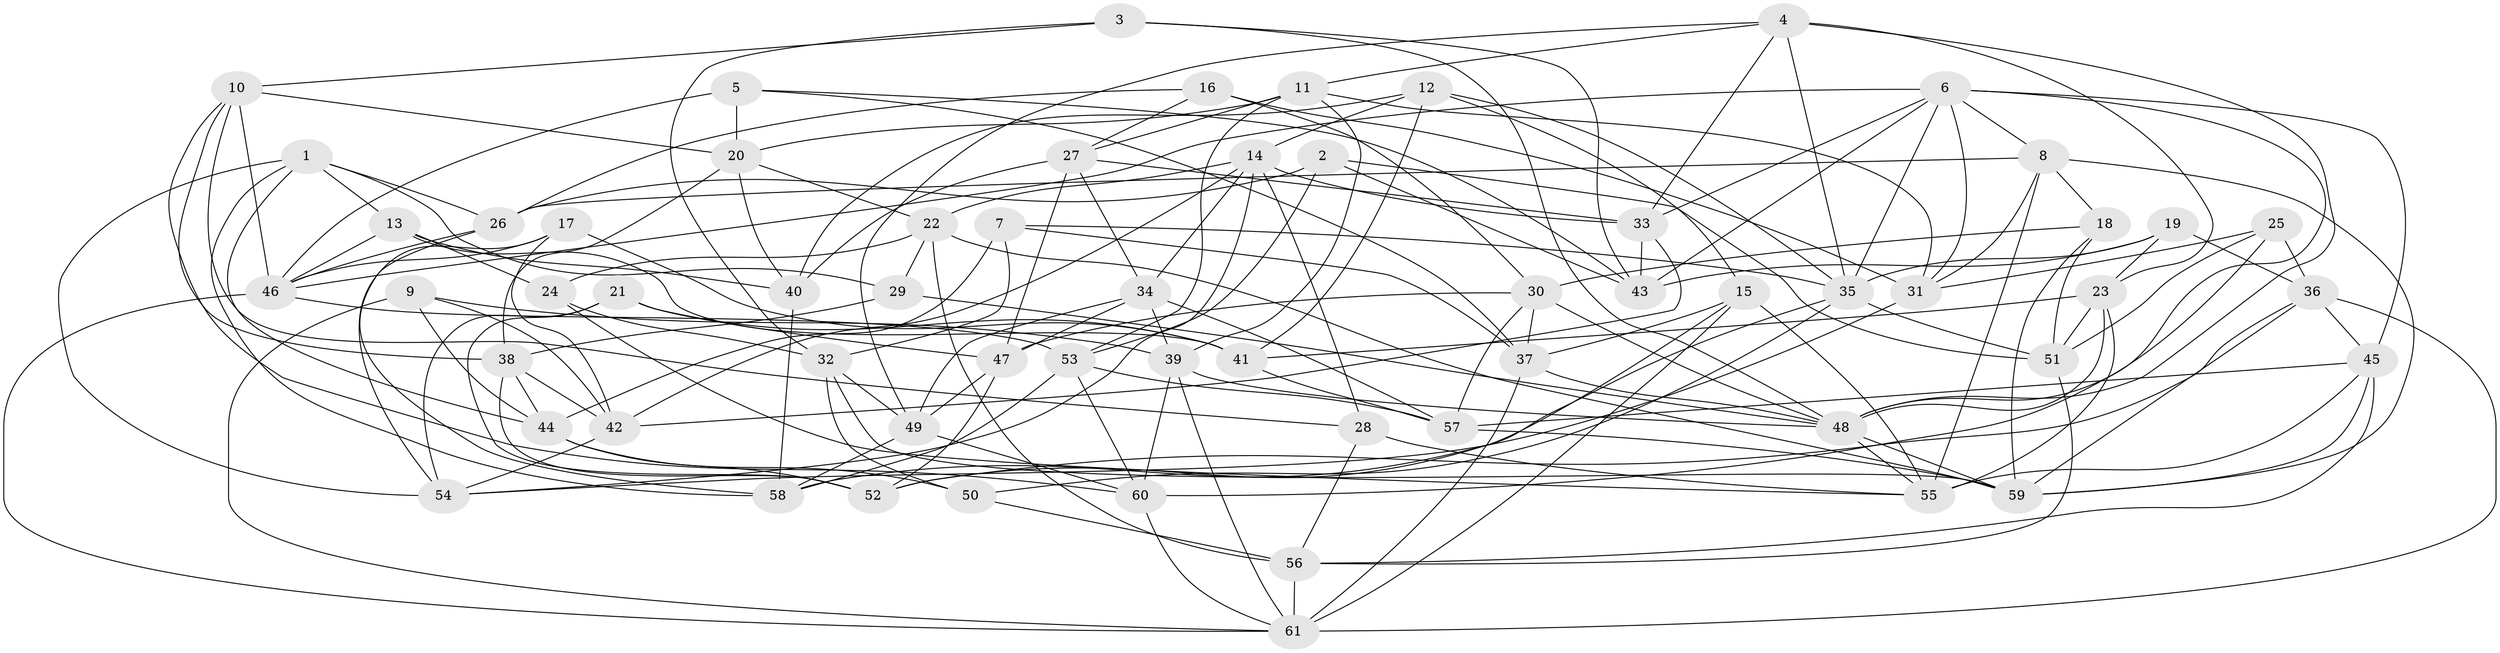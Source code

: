 // original degree distribution, {4: 1.0}
// Generated by graph-tools (version 1.1) at 2025/50/03/09/25 03:50:56]
// undirected, 61 vertices, 174 edges
graph export_dot {
graph [start="1"]
  node [color=gray90,style=filled];
  1;
  2;
  3;
  4;
  5;
  6;
  7;
  8;
  9;
  10;
  11;
  12;
  13;
  14;
  15;
  16;
  17;
  18;
  19;
  20;
  21;
  22;
  23;
  24;
  25;
  26;
  27;
  28;
  29;
  30;
  31;
  32;
  33;
  34;
  35;
  36;
  37;
  38;
  39;
  40;
  41;
  42;
  43;
  44;
  45;
  46;
  47;
  48;
  49;
  50;
  51;
  52;
  53;
  54;
  55;
  56;
  57;
  58;
  59;
  60;
  61;
  1 -- 13 [weight=1.0];
  1 -- 26 [weight=1.0];
  1 -- 29 [weight=1.0];
  1 -- 44 [weight=1.0];
  1 -- 54 [weight=1.0];
  1 -- 58 [weight=1.0];
  2 -- 26 [weight=1.0];
  2 -- 43 [weight=1.0];
  2 -- 51 [weight=1.0];
  2 -- 53 [weight=1.0];
  3 -- 10 [weight=1.0];
  3 -- 32 [weight=1.0];
  3 -- 43 [weight=1.0];
  3 -- 48 [weight=1.0];
  4 -- 11 [weight=1.0];
  4 -- 23 [weight=1.0];
  4 -- 33 [weight=1.0];
  4 -- 35 [weight=1.0];
  4 -- 48 [weight=1.0];
  4 -- 49 [weight=1.0];
  5 -- 20 [weight=1.0];
  5 -- 37 [weight=1.0];
  5 -- 43 [weight=1.0];
  5 -- 46 [weight=1.0];
  6 -- 8 [weight=1.0];
  6 -- 31 [weight=1.0];
  6 -- 33 [weight=1.0];
  6 -- 35 [weight=1.0];
  6 -- 43 [weight=1.0];
  6 -- 45 [weight=1.0];
  6 -- 46 [weight=1.0];
  6 -- 48 [weight=1.0];
  7 -- 32 [weight=1.0];
  7 -- 35 [weight=1.0];
  7 -- 37 [weight=1.0];
  7 -- 44 [weight=1.0];
  8 -- 18 [weight=1.0];
  8 -- 26 [weight=1.0];
  8 -- 31 [weight=1.0];
  8 -- 55 [weight=1.0];
  8 -- 59 [weight=1.0];
  9 -- 39 [weight=1.0];
  9 -- 42 [weight=1.0];
  9 -- 44 [weight=1.0];
  9 -- 61 [weight=1.0];
  10 -- 20 [weight=1.0];
  10 -- 28 [weight=1.0];
  10 -- 38 [weight=1.0];
  10 -- 46 [weight=1.0];
  10 -- 60 [weight=1.0];
  11 -- 20 [weight=1.0];
  11 -- 27 [weight=1.0];
  11 -- 31 [weight=1.0];
  11 -- 39 [weight=1.0];
  11 -- 53 [weight=1.0];
  12 -- 14 [weight=2.0];
  12 -- 15 [weight=1.0];
  12 -- 35 [weight=1.0];
  12 -- 40 [weight=1.0];
  12 -- 41 [weight=1.0];
  13 -- 24 [weight=1.0];
  13 -- 40 [weight=2.0];
  13 -- 41 [weight=1.0];
  13 -- 46 [weight=1.0];
  14 -- 22 [weight=1.0];
  14 -- 28 [weight=1.0];
  14 -- 33 [weight=1.0];
  14 -- 34 [weight=1.0];
  14 -- 42 [weight=1.0];
  14 -- 54 [weight=1.0];
  15 -- 37 [weight=1.0];
  15 -- 52 [weight=1.0];
  15 -- 55 [weight=2.0];
  15 -- 61 [weight=1.0];
  16 -- 26 [weight=1.0];
  16 -- 27 [weight=1.0];
  16 -- 30 [weight=1.0];
  16 -- 31 [weight=1.0];
  17 -- 41 [weight=1.0];
  17 -- 42 [weight=1.0];
  17 -- 46 [weight=1.0];
  17 -- 54 [weight=1.0];
  18 -- 30 [weight=1.0];
  18 -- 51 [weight=1.0];
  18 -- 59 [weight=1.0];
  19 -- 23 [weight=1.0];
  19 -- 35 [weight=1.0];
  19 -- 36 [weight=1.0];
  19 -- 43 [weight=1.0];
  20 -- 22 [weight=1.0];
  20 -- 38 [weight=1.0];
  20 -- 40 [weight=1.0];
  21 -- 41 [weight=1.0];
  21 -- 47 [weight=1.0];
  21 -- 52 [weight=1.0];
  21 -- 54 [weight=1.0];
  22 -- 24 [weight=1.0];
  22 -- 29 [weight=1.0];
  22 -- 56 [weight=1.0];
  22 -- 59 [weight=1.0];
  23 -- 41 [weight=1.0];
  23 -- 48 [weight=1.0];
  23 -- 51 [weight=1.0];
  23 -- 55 [weight=1.0];
  24 -- 32 [weight=1.0];
  24 -- 55 [weight=1.0];
  25 -- 31 [weight=1.0];
  25 -- 36 [weight=1.0];
  25 -- 51 [weight=1.0];
  25 -- 60 [weight=1.0];
  26 -- 46 [weight=1.0];
  26 -- 58 [weight=1.0];
  27 -- 33 [weight=1.0];
  27 -- 34 [weight=1.0];
  27 -- 40 [weight=1.0];
  27 -- 47 [weight=1.0];
  28 -- 55 [weight=1.0];
  28 -- 56 [weight=1.0];
  29 -- 38 [weight=1.0];
  29 -- 48 [weight=1.0];
  30 -- 37 [weight=1.0];
  30 -- 47 [weight=1.0];
  30 -- 48 [weight=1.0];
  30 -- 57 [weight=1.0];
  31 -- 54 [weight=1.0];
  32 -- 49 [weight=1.0];
  32 -- 50 [weight=1.0];
  32 -- 59 [weight=1.0];
  33 -- 42 [weight=1.0];
  33 -- 43 [weight=1.0];
  34 -- 39 [weight=1.0];
  34 -- 47 [weight=1.0];
  34 -- 49 [weight=1.0];
  34 -- 57 [weight=1.0];
  35 -- 50 [weight=1.0];
  35 -- 51 [weight=1.0];
  35 -- 58 [weight=1.0];
  36 -- 45 [weight=1.0];
  36 -- 52 [weight=1.0];
  36 -- 59 [weight=1.0];
  36 -- 61 [weight=1.0];
  37 -- 48 [weight=1.0];
  37 -- 61 [weight=1.0];
  38 -- 42 [weight=1.0];
  38 -- 44 [weight=1.0];
  38 -- 52 [weight=1.0];
  39 -- 48 [weight=1.0];
  39 -- 60 [weight=1.0];
  39 -- 61 [weight=1.0];
  40 -- 58 [weight=1.0];
  41 -- 57 [weight=1.0];
  42 -- 54 [weight=1.0];
  44 -- 50 [weight=1.0];
  44 -- 52 [weight=1.0];
  45 -- 55 [weight=1.0];
  45 -- 56 [weight=1.0];
  45 -- 57 [weight=1.0];
  45 -- 59 [weight=1.0];
  46 -- 53 [weight=1.0];
  46 -- 61 [weight=1.0];
  47 -- 49 [weight=1.0];
  47 -- 52 [weight=1.0];
  48 -- 55 [weight=1.0];
  48 -- 59 [weight=1.0];
  49 -- 58 [weight=1.0];
  49 -- 60 [weight=1.0];
  50 -- 56 [weight=1.0];
  51 -- 56 [weight=1.0];
  53 -- 57 [weight=1.0];
  53 -- 58 [weight=1.0];
  53 -- 60 [weight=1.0];
  56 -- 61 [weight=1.0];
  57 -- 59 [weight=1.0];
  60 -- 61 [weight=1.0];
}
